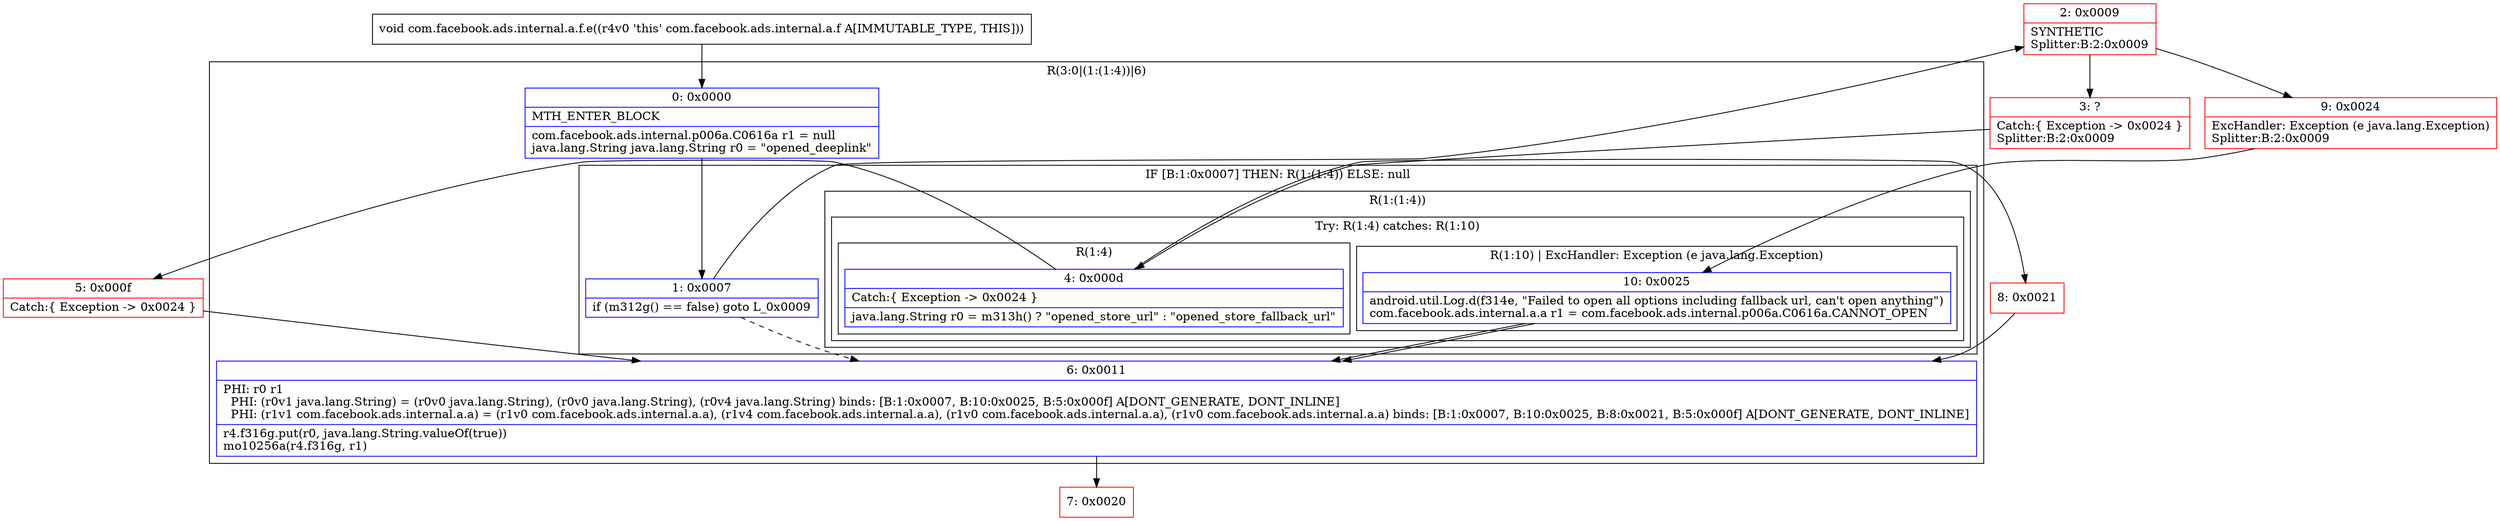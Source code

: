 digraph "CFG forcom.facebook.ads.internal.a.f.e()V" {
subgraph cluster_Region_234714052 {
label = "R(3:0|(1:(1:4))|6)";
node [shape=record,color=blue];
Node_0 [shape=record,label="{0\:\ 0x0000|MTH_ENTER_BLOCK\l|com.facebook.ads.internal.p006a.C0616a r1 = null\ljava.lang.String java.lang.String r0 = \"opened_deeplink\"\l}"];
subgraph cluster_IfRegion_1165485245 {
label = "IF [B:1:0x0007] THEN: R(1:(1:4)) ELSE: null";
node [shape=record,color=blue];
Node_1 [shape=record,label="{1\:\ 0x0007|if (m312g() == false) goto L_0x0009\l}"];
subgraph cluster_Region_1987218836 {
label = "R(1:(1:4))";
node [shape=record,color=blue];
subgraph cluster_TryCatchRegion_1764251630 {
label = "Try: R(1:4) catches: R(1:10)";
node [shape=record,color=blue];
subgraph cluster_Region_929303133 {
label = "R(1:4)";
node [shape=record,color=blue];
Node_4 [shape=record,label="{4\:\ 0x000d|Catch:\{ Exception \-\> 0x0024 \}\l|java.lang.String r0 = m313h() ? \"opened_store_url\" : \"opened_store_fallback_url\"\l}"];
}
subgraph cluster_Region_738456040 {
label = "R(1:10) | ExcHandler: Exception (e java.lang.Exception)\l";
node [shape=record,color=blue];
Node_10 [shape=record,label="{10\:\ 0x0025|android.util.Log.d(f314e, \"Failed to open all options including fallback url, can't open anything\")\lcom.facebook.ads.internal.a.a r1 = com.facebook.ads.internal.p006a.C0616a.CANNOT_OPEN\l}"];
}
}
}
}
Node_6 [shape=record,label="{6\:\ 0x0011|PHI: r0 r1 \l  PHI: (r0v1 java.lang.String) = (r0v0 java.lang.String), (r0v0 java.lang.String), (r0v4 java.lang.String) binds: [B:1:0x0007, B:10:0x0025, B:5:0x000f] A[DONT_GENERATE, DONT_INLINE]\l  PHI: (r1v1 com.facebook.ads.internal.a.a) = (r1v0 com.facebook.ads.internal.a.a), (r1v4 com.facebook.ads.internal.a.a), (r1v0 com.facebook.ads.internal.a.a), (r1v0 com.facebook.ads.internal.a.a) binds: [B:1:0x0007, B:10:0x0025, B:8:0x0021, B:5:0x000f] A[DONT_GENERATE, DONT_INLINE]\l|r4.f316g.put(r0, java.lang.String.valueOf(true))\lmo10256a(r4.f316g, r1)\l}"];
}
subgraph cluster_Region_738456040 {
label = "R(1:10) | ExcHandler: Exception (e java.lang.Exception)\l";
node [shape=record,color=blue];
Node_10 [shape=record,label="{10\:\ 0x0025|android.util.Log.d(f314e, \"Failed to open all options including fallback url, can't open anything\")\lcom.facebook.ads.internal.a.a r1 = com.facebook.ads.internal.p006a.C0616a.CANNOT_OPEN\l}"];
}
Node_2 [shape=record,color=red,label="{2\:\ 0x0009|SYNTHETIC\lSplitter:B:2:0x0009\l}"];
Node_3 [shape=record,color=red,label="{3\:\ ?|Catch:\{ Exception \-\> 0x0024 \}\lSplitter:B:2:0x0009\l}"];
Node_5 [shape=record,color=red,label="{5\:\ 0x000f|Catch:\{ Exception \-\> 0x0024 \}\l}"];
Node_7 [shape=record,color=red,label="{7\:\ 0x0020}"];
Node_8 [shape=record,color=red,label="{8\:\ 0x0021}"];
Node_9 [shape=record,color=red,label="{9\:\ 0x0024|ExcHandler: Exception (e java.lang.Exception)\lSplitter:B:2:0x0009\l}"];
MethodNode[shape=record,label="{void com.facebook.ads.internal.a.f.e((r4v0 'this' com.facebook.ads.internal.a.f A[IMMUTABLE_TYPE, THIS])) }"];
MethodNode -> Node_0;
Node_0 -> Node_1;
Node_1 -> Node_2;
Node_1 -> Node_6[style=dashed];
Node_4 -> Node_5;
Node_4 -> Node_8;
Node_10 -> Node_6;
Node_6 -> Node_7;
Node_10 -> Node_6;
Node_2 -> Node_3;
Node_2 -> Node_9;
Node_3 -> Node_4;
Node_5 -> Node_6;
Node_8 -> Node_6;
Node_9 -> Node_10;
}

